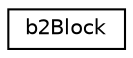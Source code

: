 digraph "Graphical Class Hierarchy"
{
  edge [fontname="Helvetica",fontsize="10",labelfontname="Helvetica",labelfontsize="10"];
  node [fontname="Helvetica",fontsize="10",shape=record];
  rankdir="LR";
  Node0 [label="b2Block",height=0.2,width=0.4,color="black", fillcolor="white", style="filled",URL="$structb2Block.html"];
}
